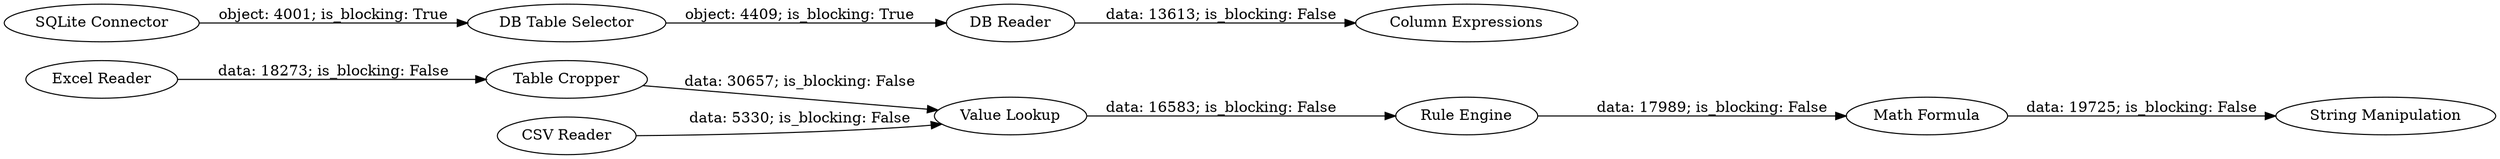 digraph {
	"-3947025183277638369_426" [label="Excel Reader"]
	"-3947025183277638369_416" [label="Column Expressions"]
	"-3947025183277638369_422" [label="String Manipulation"]
	"-3947025183277638369_404" [label="DB Reader"]
	"-3947025183277638369_427" [label="CSV Reader"]
	"-3947025183277638369_421" [label="Math Formula"]
	"-3947025183277638369_266" [label="Table Cropper"]
	"-3947025183277638369_272" [label="Rule Engine"]
	"-3947025183277638369_403" [label="DB Table Selector"]
	"-3947025183277638369_406" [label="SQLite Connector"]
	"-3947025183277638369_271" [label="Value Lookup"]
	"-3947025183277638369_421" -> "-3947025183277638369_422" [label="data: 19725; is_blocking: False"]
	"-3947025183277638369_406" -> "-3947025183277638369_403" [label="object: 4001; is_blocking: True"]
	"-3947025183277638369_426" -> "-3947025183277638369_266" [label="data: 18273; is_blocking: False"]
	"-3947025183277638369_404" -> "-3947025183277638369_416" [label="data: 13613; is_blocking: False"]
	"-3947025183277638369_427" -> "-3947025183277638369_271" [label="data: 5330; is_blocking: False"]
	"-3947025183277638369_403" -> "-3947025183277638369_404" [label="object: 4409; is_blocking: True"]
	"-3947025183277638369_272" -> "-3947025183277638369_421" [label="data: 17989; is_blocking: False"]
	"-3947025183277638369_271" -> "-3947025183277638369_272" [label="data: 16583; is_blocking: False"]
	"-3947025183277638369_266" -> "-3947025183277638369_271" [label="data: 30657; is_blocking: False"]
	rankdir=LR
}
